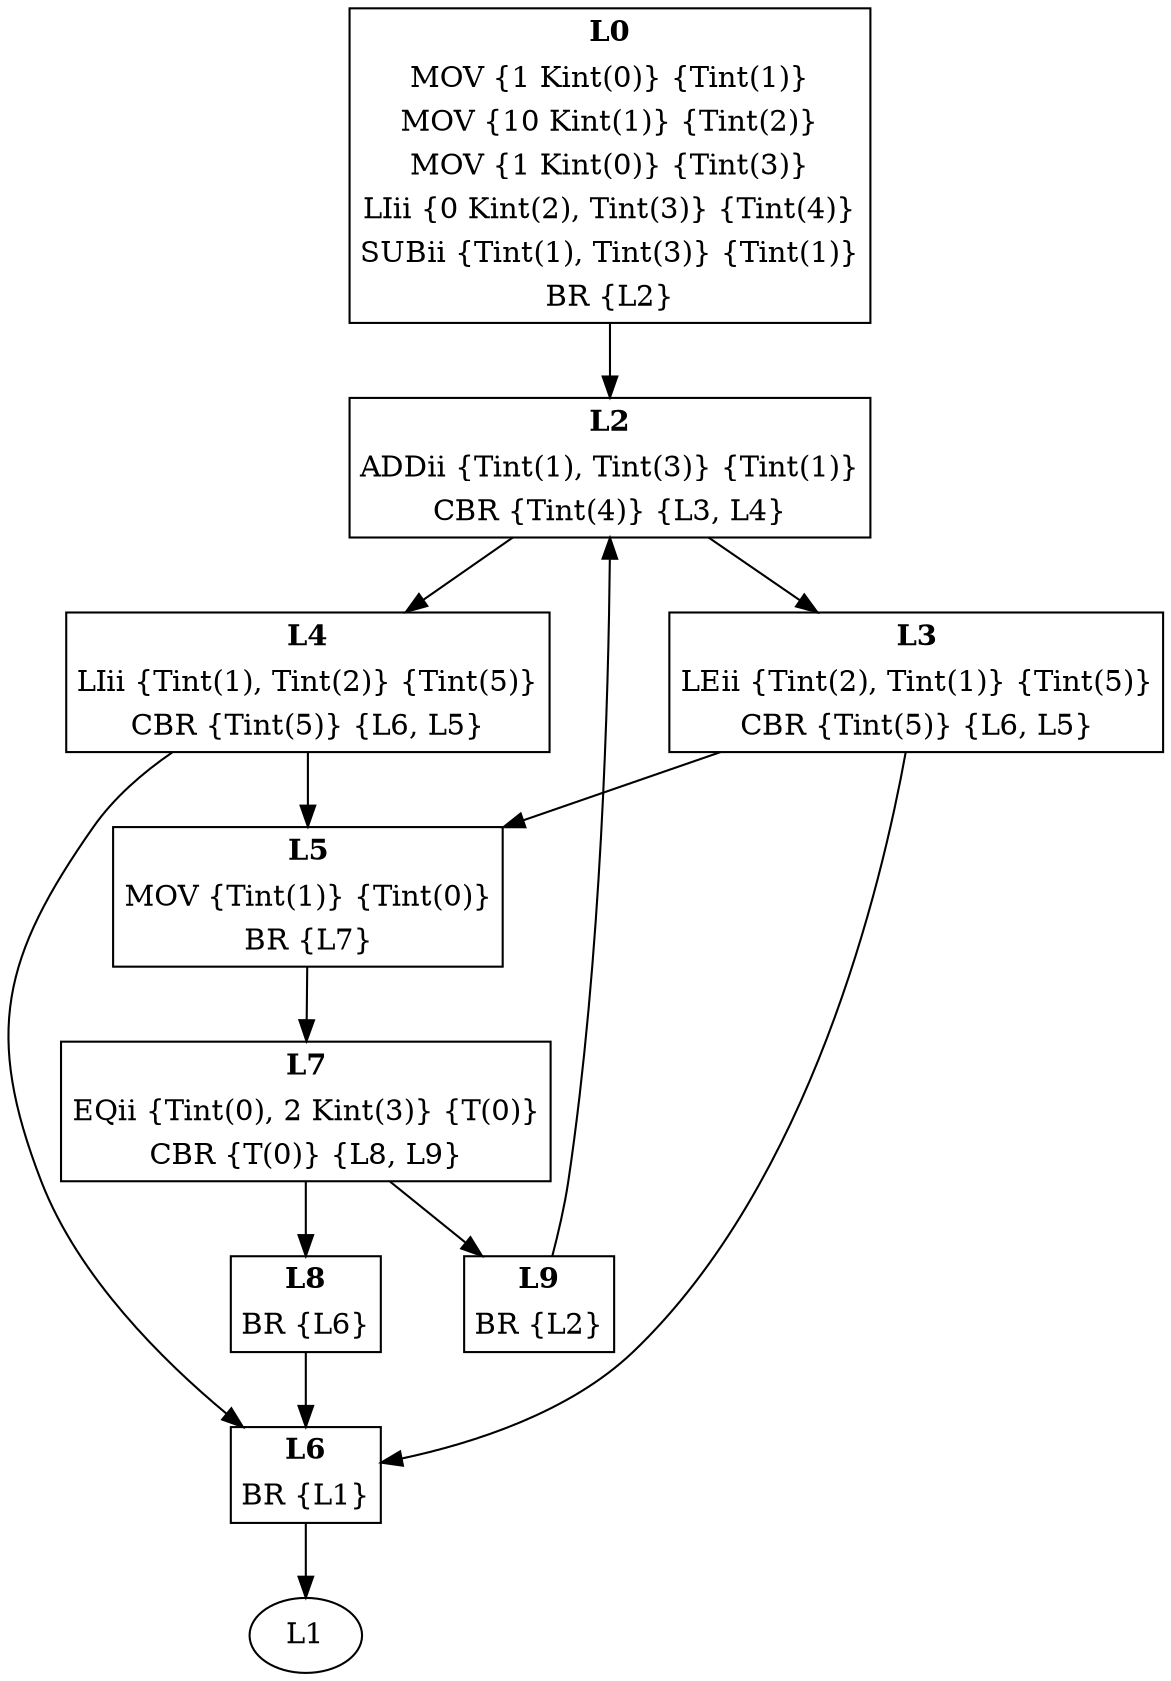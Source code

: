 digraph Proc1 {
L0 [shape=none, margin=0, label=<<TABLE BORDER="1" CELLBORDER="0">
<TR><TD><B>L0</B></TD></TR>
<TR><TD>MOV {1 Kint(0)} {Tint(1)}</TD></TR>
<TR><TD>MOV {10 Kint(1)} {Tint(2)}</TD></TR>
<TR><TD>MOV {1 Kint(0)} {Tint(3)}</TD></TR>
<TR><TD>LIii {0 Kint(2), Tint(3)} {Tint(4)}</TD></TR>
<TR><TD>SUBii {Tint(1), Tint(3)} {Tint(1)}</TD></TR>
<TR><TD>BR {L2}</TD></TR>
</TABLE>>];
L0 -> L2
L2 [shape=none, margin=0, label=<<TABLE BORDER="1" CELLBORDER="0">
<TR><TD><B>L2</B></TD></TR>
<TR><TD>ADDii {Tint(1), Tint(3)} {Tint(1)}</TD></TR>
<TR><TD>CBR {Tint(4)} {L3, L4}</TD></TR>
</TABLE>>];
L2 -> L3
L2 -> L4
L3 [shape=none, margin=0, label=<<TABLE BORDER="1" CELLBORDER="0">
<TR><TD><B>L3</B></TD></TR>
<TR><TD>LEii {Tint(2), Tint(1)} {Tint(5)}</TD></TR>
<TR><TD>CBR {Tint(5)} {L6, L5}</TD></TR>
</TABLE>>];
L3 -> L6
L3 -> L5
L4 [shape=none, margin=0, label=<<TABLE BORDER="1" CELLBORDER="0">
<TR><TD><B>L4</B></TD></TR>
<TR><TD>LIii {Tint(1), Tint(2)} {Tint(5)}</TD></TR>
<TR><TD>CBR {Tint(5)} {L6, L5}</TD></TR>
</TABLE>>];
L4 -> L6
L4 -> L5
L5 [shape=none, margin=0, label=<<TABLE BORDER="1" CELLBORDER="0">
<TR><TD><B>L5</B></TD></TR>
<TR><TD>MOV {Tint(1)} {Tint(0)}</TD></TR>
<TR><TD>BR {L7}</TD></TR>
</TABLE>>];
L5 -> L7
L6 [shape=none, margin=0, label=<<TABLE BORDER="1" CELLBORDER="0">
<TR><TD><B>L6</B></TD></TR>
<TR><TD>BR {L1}</TD></TR>
</TABLE>>];
L6 -> L1
L7 [shape=none, margin=0, label=<<TABLE BORDER="1" CELLBORDER="0">
<TR><TD><B>L7</B></TD></TR>
<TR><TD>EQii {Tint(0), 2 Kint(3)} {T(0)}</TD></TR>
<TR><TD>CBR {T(0)} {L8, L9}</TD></TR>
</TABLE>>];
L7 -> L8
L7 -> L9
L8 [shape=none, margin=0, label=<<TABLE BORDER="1" CELLBORDER="0">
<TR><TD><B>L8</B></TD></TR>
<TR><TD>BR {L6}</TD></TR>
</TABLE>>];
L8 -> L6
L9 [shape=none, margin=0, label=<<TABLE BORDER="1" CELLBORDER="0">
<TR><TD><B>L9</B></TD></TR>
<TR><TD>BR {L2}</TD></TR>
</TABLE>>];
L9 -> L2
}
